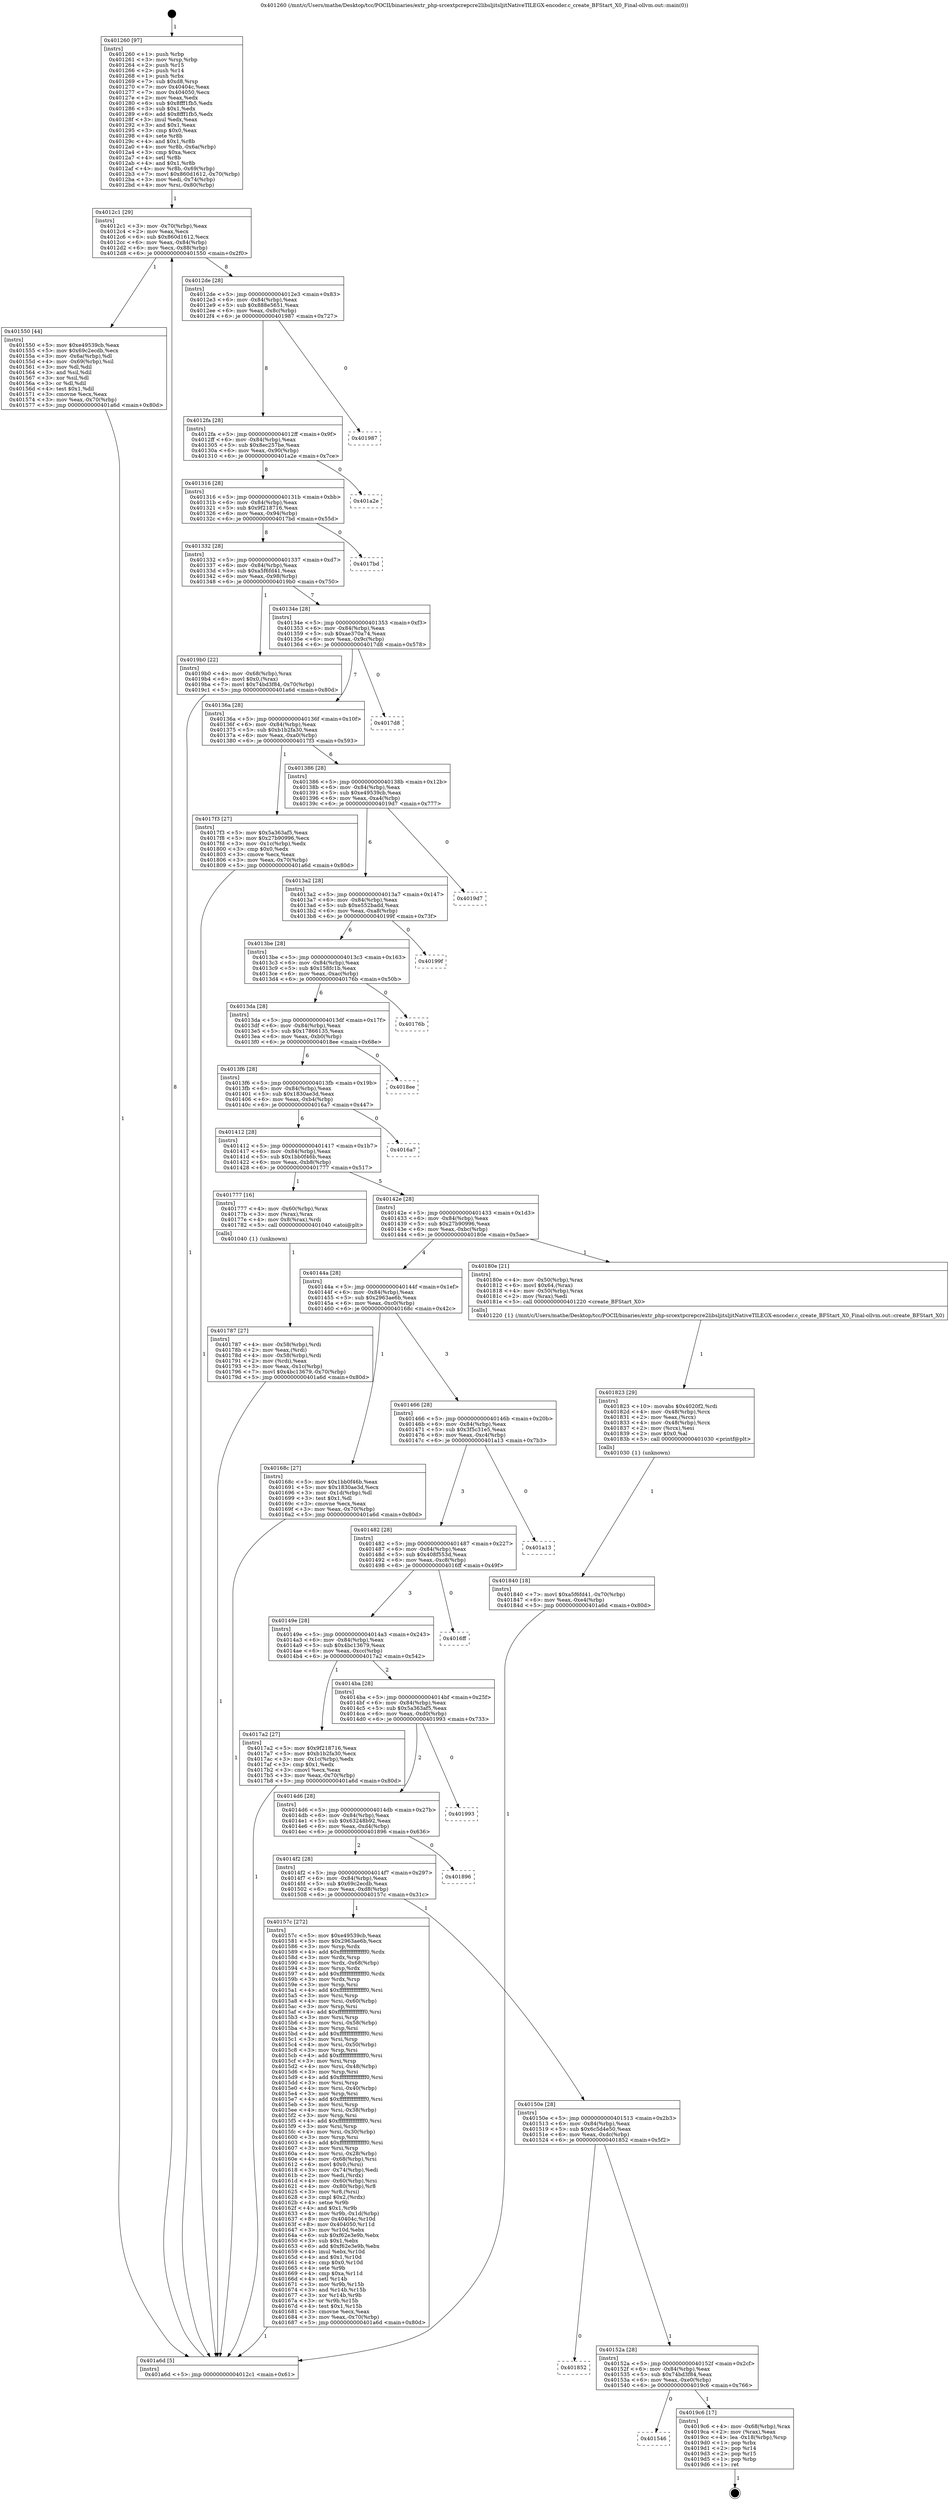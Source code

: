digraph "0x401260" {
  label = "0x401260 (/mnt/c/Users/mathe/Desktop/tcc/POCII/binaries/extr_php-srcextpcrepcre2libsljitsljitNativeTILEGX-encoder.c_create_BFStart_X0_Final-ollvm.out::main(0))"
  labelloc = "t"
  node[shape=record]

  Entry [label="",width=0.3,height=0.3,shape=circle,fillcolor=black,style=filled]
  "0x4012c1" [label="{
     0x4012c1 [29]\l
     | [instrs]\l
     &nbsp;&nbsp;0x4012c1 \<+3\>: mov -0x70(%rbp),%eax\l
     &nbsp;&nbsp;0x4012c4 \<+2\>: mov %eax,%ecx\l
     &nbsp;&nbsp;0x4012c6 \<+6\>: sub $0x860d1612,%ecx\l
     &nbsp;&nbsp;0x4012cc \<+6\>: mov %eax,-0x84(%rbp)\l
     &nbsp;&nbsp;0x4012d2 \<+6\>: mov %ecx,-0x88(%rbp)\l
     &nbsp;&nbsp;0x4012d8 \<+6\>: je 0000000000401550 \<main+0x2f0\>\l
  }"]
  "0x401550" [label="{
     0x401550 [44]\l
     | [instrs]\l
     &nbsp;&nbsp;0x401550 \<+5\>: mov $0xe49539cb,%eax\l
     &nbsp;&nbsp;0x401555 \<+5\>: mov $0x69c2ecdb,%ecx\l
     &nbsp;&nbsp;0x40155a \<+3\>: mov -0x6a(%rbp),%dl\l
     &nbsp;&nbsp;0x40155d \<+4\>: mov -0x69(%rbp),%sil\l
     &nbsp;&nbsp;0x401561 \<+3\>: mov %dl,%dil\l
     &nbsp;&nbsp;0x401564 \<+3\>: and %sil,%dil\l
     &nbsp;&nbsp;0x401567 \<+3\>: xor %sil,%dl\l
     &nbsp;&nbsp;0x40156a \<+3\>: or %dl,%dil\l
     &nbsp;&nbsp;0x40156d \<+4\>: test $0x1,%dil\l
     &nbsp;&nbsp;0x401571 \<+3\>: cmovne %ecx,%eax\l
     &nbsp;&nbsp;0x401574 \<+3\>: mov %eax,-0x70(%rbp)\l
     &nbsp;&nbsp;0x401577 \<+5\>: jmp 0000000000401a6d \<main+0x80d\>\l
  }"]
  "0x4012de" [label="{
     0x4012de [28]\l
     | [instrs]\l
     &nbsp;&nbsp;0x4012de \<+5\>: jmp 00000000004012e3 \<main+0x83\>\l
     &nbsp;&nbsp;0x4012e3 \<+6\>: mov -0x84(%rbp),%eax\l
     &nbsp;&nbsp;0x4012e9 \<+5\>: sub $0x888e5651,%eax\l
     &nbsp;&nbsp;0x4012ee \<+6\>: mov %eax,-0x8c(%rbp)\l
     &nbsp;&nbsp;0x4012f4 \<+6\>: je 0000000000401987 \<main+0x727\>\l
  }"]
  "0x401a6d" [label="{
     0x401a6d [5]\l
     | [instrs]\l
     &nbsp;&nbsp;0x401a6d \<+5\>: jmp 00000000004012c1 \<main+0x61\>\l
  }"]
  "0x401260" [label="{
     0x401260 [97]\l
     | [instrs]\l
     &nbsp;&nbsp;0x401260 \<+1\>: push %rbp\l
     &nbsp;&nbsp;0x401261 \<+3\>: mov %rsp,%rbp\l
     &nbsp;&nbsp;0x401264 \<+2\>: push %r15\l
     &nbsp;&nbsp;0x401266 \<+2\>: push %r14\l
     &nbsp;&nbsp;0x401268 \<+1\>: push %rbx\l
     &nbsp;&nbsp;0x401269 \<+7\>: sub $0xd8,%rsp\l
     &nbsp;&nbsp;0x401270 \<+7\>: mov 0x40404c,%eax\l
     &nbsp;&nbsp;0x401277 \<+7\>: mov 0x404050,%ecx\l
     &nbsp;&nbsp;0x40127e \<+2\>: mov %eax,%edx\l
     &nbsp;&nbsp;0x401280 \<+6\>: sub $0x8fff1fb5,%edx\l
     &nbsp;&nbsp;0x401286 \<+3\>: sub $0x1,%edx\l
     &nbsp;&nbsp;0x401289 \<+6\>: add $0x8fff1fb5,%edx\l
     &nbsp;&nbsp;0x40128f \<+3\>: imul %edx,%eax\l
     &nbsp;&nbsp;0x401292 \<+3\>: and $0x1,%eax\l
     &nbsp;&nbsp;0x401295 \<+3\>: cmp $0x0,%eax\l
     &nbsp;&nbsp;0x401298 \<+4\>: sete %r8b\l
     &nbsp;&nbsp;0x40129c \<+4\>: and $0x1,%r8b\l
     &nbsp;&nbsp;0x4012a0 \<+4\>: mov %r8b,-0x6a(%rbp)\l
     &nbsp;&nbsp;0x4012a4 \<+3\>: cmp $0xa,%ecx\l
     &nbsp;&nbsp;0x4012a7 \<+4\>: setl %r8b\l
     &nbsp;&nbsp;0x4012ab \<+4\>: and $0x1,%r8b\l
     &nbsp;&nbsp;0x4012af \<+4\>: mov %r8b,-0x69(%rbp)\l
     &nbsp;&nbsp;0x4012b3 \<+7\>: movl $0x860d1612,-0x70(%rbp)\l
     &nbsp;&nbsp;0x4012ba \<+3\>: mov %edi,-0x74(%rbp)\l
     &nbsp;&nbsp;0x4012bd \<+4\>: mov %rsi,-0x80(%rbp)\l
  }"]
  Exit [label="",width=0.3,height=0.3,shape=circle,fillcolor=black,style=filled,peripheries=2]
  "0x401987" [label="{
     0x401987\l
  }", style=dashed]
  "0x4012fa" [label="{
     0x4012fa [28]\l
     | [instrs]\l
     &nbsp;&nbsp;0x4012fa \<+5\>: jmp 00000000004012ff \<main+0x9f\>\l
     &nbsp;&nbsp;0x4012ff \<+6\>: mov -0x84(%rbp),%eax\l
     &nbsp;&nbsp;0x401305 \<+5\>: sub $0x8ec257be,%eax\l
     &nbsp;&nbsp;0x40130a \<+6\>: mov %eax,-0x90(%rbp)\l
     &nbsp;&nbsp;0x401310 \<+6\>: je 0000000000401a2e \<main+0x7ce\>\l
  }"]
  "0x401546" [label="{
     0x401546\l
  }", style=dashed]
  "0x401a2e" [label="{
     0x401a2e\l
  }", style=dashed]
  "0x401316" [label="{
     0x401316 [28]\l
     | [instrs]\l
     &nbsp;&nbsp;0x401316 \<+5\>: jmp 000000000040131b \<main+0xbb\>\l
     &nbsp;&nbsp;0x40131b \<+6\>: mov -0x84(%rbp),%eax\l
     &nbsp;&nbsp;0x401321 \<+5\>: sub $0x9f218716,%eax\l
     &nbsp;&nbsp;0x401326 \<+6\>: mov %eax,-0x94(%rbp)\l
     &nbsp;&nbsp;0x40132c \<+6\>: je 00000000004017bd \<main+0x55d\>\l
  }"]
  "0x4019c6" [label="{
     0x4019c6 [17]\l
     | [instrs]\l
     &nbsp;&nbsp;0x4019c6 \<+4\>: mov -0x68(%rbp),%rax\l
     &nbsp;&nbsp;0x4019ca \<+2\>: mov (%rax),%eax\l
     &nbsp;&nbsp;0x4019cc \<+4\>: lea -0x18(%rbp),%rsp\l
     &nbsp;&nbsp;0x4019d0 \<+1\>: pop %rbx\l
     &nbsp;&nbsp;0x4019d1 \<+2\>: pop %r14\l
     &nbsp;&nbsp;0x4019d3 \<+2\>: pop %r15\l
     &nbsp;&nbsp;0x4019d5 \<+1\>: pop %rbp\l
     &nbsp;&nbsp;0x4019d6 \<+1\>: ret\l
  }"]
  "0x4017bd" [label="{
     0x4017bd\l
  }", style=dashed]
  "0x401332" [label="{
     0x401332 [28]\l
     | [instrs]\l
     &nbsp;&nbsp;0x401332 \<+5\>: jmp 0000000000401337 \<main+0xd7\>\l
     &nbsp;&nbsp;0x401337 \<+6\>: mov -0x84(%rbp),%eax\l
     &nbsp;&nbsp;0x40133d \<+5\>: sub $0xa5f6fd41,%eax\l
     &nbsp;&nbsp;0x401342 \<+6\>: mov %eax,-0x98(%rbp)\l
     &nbsp;&nbsp;0x401348 \<+6\>: je 00000000004019b0 \<main+0x750\>\l
  }"]
  "0x40152a" [label="{
     0x40152a [28]\l
     | [instrs]\l
     &nbsp;&nbsp;0x40152a \<+5\>: jmp 000000000040152f \<main+0x2cf\>\l
     &nbsp;&nbsp;0x40152f \<+6\>: mov -0x84(%rbp),%eax\l
     &nbsp;&nbsp;0x401535 \<+5\>: sub $0x74bd3f84,%eax\l
     &nbsp;&nbsp;0x40153a \<+6\>: mov %eax,-0xe0(%rbp)\l
     &nbsp;&nbsp;0x401540 \<+6\>: je 00000000004019c6 \<main+0x766\>\l
  }"]
  "0x4019b0" [label="{
     0x4019b0 [22]\l
     | [instrs]\l
     &nbsp;&nbsp;0x4019b0 \<+4\>: mov -0x68(%rbp),%rax\l
     &nbsp;&nbsp;0x4019b4 \<+6\>: movl $0x0,(%rax)\l
     &nbsp;&nbsp;0x4019ba \<+7\>: movl $0x74bd3f84,-0x70(%rbp)\l
     &nbsp;&nbsp;0x4019c1 \<+5\>: jmp 0000000000401a6d \<main+0x80d\>\l
  }"]
  "0x40134e" [label="{
     0x40134e [28]\l
     | [instrs]\l
     &nbsp;&nbsp;0x40134e \<+5\>: jmp 0000000000401353 \<main+0xf3\>\l
     &nbsp;&nbsp;0x401353 \<+6\>: mov -0x84(%rbp),%eax\l
     &nbsp;&nbsp;0x401359 \<+5\>: sub $0xae370a74,%eax\l
     &nbsp;&nbsp;0x40135e \<+6\>: mov %eax,-0x9c(%rbp)\l
     &nbsp;&nbsp;0x401364 \<+6\>: je 00000000004017d8 \<main+0x578\>\l
  }"]
  "0x401852" [label="{
     0x401852\l
  }", style=dashed]
  "0x4017d8" [label="{
     0x4017d8\l
  }", style=dashed]
  "0x40136a" [label="{
     0x40136a [28]\l
     | [instrs]\l
     &nbsp;&nbsp;0x40136a \<+5\>: jmp 000000000040136f \<main+0x10f\>\l
     &nbsp;&nbsp;0x40136f \<+6\>: mov -0x84(%rbp),%eax\l
     &nbsp;&nbsp;0x401375 \<+5\>: sub $0xb1b2fa30,%eax\l
     &nbsp;&nbsp;0x40137a \<+6\>: mov %eax,-0xa0(%rbp)\l
     &nbsp;&nbsp;0x401380 \<+6\>: je 00000000004017f3 \<main+0x593\>\l
  }"]
  "0x401840" [label="{
     0x401840 [18]\l
     | [instrs]\l
     &nbsp;&nbsp;0x401840 \<+7\>: movl $0xa5f6fd41,-0x70(%rbp)\l
     &nbsp;&nbsp;0x401847 \<+6\>: mov %eax,-0xe4(%rbp)\l
     &nbsp;&nbsp;0x40184d \<+5\>: jmp 0000000000401a6d \<main+0x80d\>\l
  }"]
  "0x4017f3" [label="{
     0x4017f3 [27]\l
     | [instrs]\l
     &nbsp;&nbsp;0x4017f3 \<+5\>: mov $0x5a363af5,%eax\l
     &nbsp;&nbsp;0x4017f8 \<+5\>: mov $0x27b90996,%ecx\l
     &nbsp;&nbsp;0x4017fd \<+3\>: mov -0x1c(%rbp),%edx\l
     &nbsp;&nbsp;0x401800 \<+3\>: cmp $0x0,%edx\l
     &nbsp;&nbsp;0x401803 \<+3\>: cmove %ecx,%eax\l
     &nbsp;&nbsp;0x401806 \<+3\>: mov %eax,-0x70(%rbp)\l
     &nbsp;&nbsp;0x401809 \<+5\>: jmp 0000000000401a6d \<main+0x80d\>\l
  }"]
  "0x401386" [label="{
     0x401386 [28]\l
     | [instrs]\l
     &nbsp;&nbsp;0x401386 \<+5\>: jmp 000000000040138b \<main+0x12b\>\l
     &nbsp;&nbsp;0x40138b \<+6\>: mov -0x84(%rbp),%eax\l
     &nbsp;&nbsp;0x401391 \<+5\>: sub $0xe49539cb,%eax\l
     &nbsp;&nbsp;0x401396 \<+6\>: mov %eax,-0xa4(%rbp)\l
     &nbsp;&nbsp;0x40139c \<+6\>: je 00000000004019d7 \<main+0x777\>\l
  }"]
  "0x401823" [label="{
     0x401823 [29]\l
     | [instrs]\l
     &nbsp;&nbsp;0x401823 \<+10\>: movabs $0x4020f2,%rdi\l
     &nbsp;&nbsp;0x40182d \<+4\>: mov -0x48(%rbp),%rcx\l
     &nbsp;&nbsp;0x401831 \<+2\>: mov %eax,(%rcx)\l
     &nbsp;&nbsp;0x401833 \<+4\>: mov -0x48(%rbp),%rcx\l
     &nbsp;&nbsp;0x401837 \<+2\>: mov (%rcx),%esi\l
     &nbsp;&nbsp;0x401839 \<+2\>: mov $0x0,%al\l
     &nbsp;&nbsp;0x40183b \<+5\>: call 0000000000401030 \<printf@plt\>\l
     | [calls]\l
     &nbsp;&nbsp;0x401030 \{1\} (unknown)\l
  }"]
  "0x4019d7" [label="{
     0x4019d7\l
  }", style=dashed]
  "0x4013a2" [label="{
     0x4013a2 [28]\l
     | [instrs]\l
     &nbsp;&nbsp;0x4013a2 \<+5\>: jmp 00000000004013a7 \<main+0x147\>\l
     &nbsp;&nbsp;0x4013a7 \<+6\>: mov -0x84(%rbp),%eax\l
     &nbsp;&nbsp;0x4013ad \<+5\>: sub $0xe552badd,%eax\l
     &nbsp;&nbsp;0x4013b2 \<+6\>: mov %eax,-0xa8(%rbp)\l
     &nbsp;&nbsp;0x4013b8 \<+6\>: je 000000000040199f \<main+0x73f\>\l
  }"]
  "0x401787" [label="{
     0x401787 [27]\l
     | [instrs]\l
     &nbsp;&nbsp;0x401787 \<+4\>: mov -0x58(%rbp),%rdi\l
     &nbsp;&nbsp;0x40178b \<+2\>: mov %eax,(%rdi)\l
     &nbsp;&nbsp;0x40178d \<+4\>: mov -0x58(%rbp),%rdi\l
     &nbsp;&nbsp;0x401791 \<+2\>: mov (%rdi),%eax\l
     &nbsp;&nbsp;0x401793 \<+3\>: mov %eax,-0x1c(%rbp)\l
     &nbsp;&nbsp;0x401796 \<+7\>: movl $0x4bc13679,-0x70(%rbp)\l
     &nbsp;&nbsp;0x40179d \<+5\>: jmp 0000000000401a6d \<main+0x80d\>\l
  }"]
  "0x40199f" [label="{
     0x40199f\l
  }", style=dashed]
  "0x4013be" [label="{
     0x4013be [28]\l
     | [instrs]\l
     &nbsp;&nbsp;0x4013be \<+5\>: jmp 00000000004013c3 \<main+0x163\>\l
     &nbsp;&nbsp;0x4013c3 \<+6\>: mov -0x84(%rbp),%eax\l
     &nbsp;&nbsp;0x4013c9 \<+5\>: sub $0x158fc1b,%eax\l
     &nbsp;&nbsp;0x4013ce \<+6\>: mov %eax,-0xac(%rbp)\l
     &nbsp;&nbsp;0x4013d4 \<+6\>: je 000000000040176b \<main+0x50b\>\l
  }"]
  "0x40150e" [label="{
     0x40150e [28]\l
     | [instrs]\l
     &nbsp;&nbsp;0x40150e \<+5\>: jmp 0000000000401513 \<main+0x2b3\>\l
     &nbsp;&nbsp;0x401513 \<+6\>: mov -0x84(%rbp),%eax\l
     &nbsp;&nbsp;0x401519 \<+5\>: sub $0x6c5d4e50,%eax\l
     &nbsp;&nbsp;0x40151e \<+6\>: mov %eax,-0xdc(%rbp)\l
     &nbsp;&nbsp;0x401524 \<+6\>: je 0000000000401852 \<main+0x5f2\>\l
  }"]
  "0x40176b" [label="{
     0x40176b\l
  }", style=dashed]
  "0x4013da" [label="{
     0x4013da [28]\l
     | [instrs]\l
     &nbsp;&nbsp;0x4013da \<+5\>: jmp 00000000004013df \<main+0x17f\>\l
     &nbsp;&nbsp;0x4013df \<+6\>: mov -0x84(%rbp),%eax\l
     &nbsp;&nbsp;0x4013e5 \<+5\>: sub $0x17866135,%eax\l
     &nbsp;&nbsp;0x4013ea \<+6\>: mov %eax,-0xb0(%rbp)\l
     &nbsp;&nbsp;0x4013f0 \<+6\>: je 00000000004018ee \<main+0x68e\>\l
  }"]
  "0x40157c" [label="{
     0x40157c [272]\l
     | [instrs]\l
     &nbsp;&nbsp;0x40157c \<+5\>: mov $0xe49539cb,%eax\l
     &nbsp;&nbsp;0x401581 \<+5\>: mov $0x2963ae6b,%ecx\l
     &nbsp;&nbsp;0x401586 \<+3\>: mov %rsp,%rdx\l
     &nbsp;&nbsp;0x401589 \<+4\>: add $0xfffffffffffffff0,%rdx\l
     &nbsp;&nbsp;0x40158d \<+3\>: mov %rdx,%rsp\l
     &nbsp;&nbsp;0x401590 \<+4\>: mov %rdx,-0x68(%rbp)\l
     &nbsp;&nbsp;0x401594 \<+3\>: mov %rsp,%rdx\l
     &nbsp;&nbsp;0x401597 \<+4\>: add $0xfffffffffffffff0,%rdx\l
     &nbsp;&nbsp;0x40159b \<+3\>: mov %rdx,%rsp\l
     &nbsp;&nbsp;0x40159e \<+3\>: mov %rsp,%rsi\l
     &nbsp;&nbsp;0x4015a1 \<+4\>: add $0xfffffffffffffff0,%rsi\l
     &nbsp;&nbsp;0x4015a5 \<+3\>: mov %rsi,%rsp\l
     &nbsp;&nbsp;0x4015a8 \<+4\>: mov %rsi,-0x60(%rbp)\l
     &nbsp;&nbsp;0x4015ac \<+3\>: mov %rsp,%rsi\l
     &nbsp;&nbsp;0x4015af \<+4\>: add $0xfffffffffffffff0,%rsi\l
     &nbsp;&nbsp;0x4015b3 \<+3\>: mov %rsi,%rsp\l
     &nbsp;&nbsp;0x4015b6 \<+4\>: mov %rsi,-0x58(%rbp)\l
     &nbsp;&nbsp;0x4015ba \<+3\>: mov %rsp,%rsi\l
     &nbsp;&nbsp;0x4015bd \<+4\>: add $0xfffffffffffffff0,%rsi\l
     &nbsp;&nbsp;0x4015c1 \<+3\>: mov %rsi,%rsp\l
     &nbsp;&nbsp;0x4015c4 \<+4\>: mov %rsi,-0x50(%rbp)\l
     &nbsp;&nbsp;0x4015c8 \<+3\>: mov %rsp,%rsi\l
     &nbsp;&nbsp;0x4015cb \<+4\>: add $0xfffffffffffffff0,%rsi\l
     &nbsp;&nbsp;0x4015cf \<+3\>: mov %rsi,%rsp\l
     &nbsp;&nbsp;0x4015d2 \<+4\>: mov %rsi,-0x48(%rbp)\l
     &nbsp;&nbsp;0x4015d6 \<+3\>: mov %rsp,%rsi\l
     &nbsp;&nbsp;0x4015d9 \<+4\>: add $0xfffffffffffffff0,%rsi\l
     &nbsp;&nbsp;0x4015dd \<+3\>: mov %rsi,%rsp\l
     &nbsp;&nbsp;0x4015e0 \<+4\>: mov %rsi,-0x40(%rbp)\l
     &nbsp;&nbsp;0x4015e4 \<+3\>: mov %rsp,%rsi\l
     &nbsp;&nbsp;0x4015e7 \<+4\>: add $0xfffffffffffffff0,%rsi\l
     &nbsp;&nbsp;0x4015eb \<+3\>: mov %rsi,%rsp\l
     &nbsp;&nbsp;0x4015ee \<+4\>: mov %rsi,-0x38(%rbp)\l
     &nbsp;&nbsp;0x4015f2 \<+3\>: mov %rsp,%rsi\l
     &nbsp;&nbsp;0x4015f5 \<+4\>: add $0xfffffffffffffff0,%rsi\l
     &nbsp;&nbsp;0x4015f9 \<+3\>: mov %rsi,%rsp\l
     &nbsp;&nbsp;0x4015fc \<+4\>: mov %rsi,-0x30(%rbp)\l
     &nbsp;&nbsp;0x401600 \<+3\>: mov %rsp,%rsi\l
     &nbsp;&nbsp;0x401603 \<+4\>: add $0xfffffffffffffff0,%rsi\l
     &nbsp;&nbsp;0x401607 \<+3\>: mov %rsi,%rsp\l
     &nbsp;&nbsp;0x40160a \<+4\>: mov %rsi,-0x28(%rbp)\l
     &nbsp;&nbsp;0x40160e \<+4\>: mov -0x68(%rbp),%rsi\l
     &nbsp;&nbsp;0x401612 \<+6\>: movl $0x0,(%rsi)\l
     &nbsp;&nbsp;0x401618 \<+3\>: mov -0x74(%rbp),%edi\l
     &nbsp;&nbsp;0x40161b \<+2\>: mov %edi,(%rdx)\l
     &nbsp;&nbsp;0x40161d \<+4\>: mov -0x60(%rbp),%rsi\l
     &nbsp;&nbsp;0x401621 \<+4\>: mov -0x80(%rbp),%r8\l
     &nbsp;&nbsp;0x401625 \<+3\>: mov %r8,(%rsi)\l
     &nbsp;&nbsp;0x401628 \<+3\>: cmpl $0x2,(%rdx)\l
     &nbsp;&nbsp;0x40162b \<+4\>: setne %r9b\l
     &nbsp;&nbsp;0x40162f \<+4\>: and $0x1,%r9b\l
     &nbsp;&nbsp;0x401633 \<+4\>: mov %r9b,-0x1d(%rbp)\l
     &nbsp;&nbsp;0x401637 \<+8\>: mov 0x40404c,%r10d\l
     &nbsp;&nbsp;0x40163f \<+8\>: mov 0x404050,%r11d\l
     &nbsp;&nbsp;0x401647 \<+3\>: mov %r10d,%ebx\l
     &nbsp;&nbsp;0x40164a \<+6\>: sub $0xf62e3e9b,%ebx\l
     &nbsp;&nbsp;0x401650 \<+3\>: sub $0x1,%ebx\l
     &nbsp;&nbsp;0x401653 \<+6\>: add $0xf62e3e9b,%ebx\l
     &nbsp;&nbsp;0x401659 \<+4\>: imul %ebx,%r10d\l
     &nbsp;&nbsp;0x40165d \<+4\>: and $0x1,%r10d\l
     &nbsp;&nbsp;0x401661 \<+4\>: cmp $0x0,%r10d\l
     &nbsp;&nbsp;0x401665 \<+4\>: sete %r9b\l
     &nbsp;&nbsp;0x401669 \<+4\>: cmp $0xa,%r11d\l
     &nbsp;&nbsp;0x40166d \<+4\>: setl %r14b\l
     &nbsp;&nbsp;0x401671 \<+3\>: mov %r9b,%r15b\l
     &nbsp;&nbsp;0x401674 \<+3\>: and %r14b,%r15b\l
     &nbsp;&nbsp;0x401677 \<+3\>: xor %r14b,%r9b\l
     &nbsp;&nbsp;0x40167a \<+3\>: or %r9b,%r15b\l
     &nbsp;&nbsp;0x40167d \<+4\>: test $0x1,%r15b\l
     &nbsp;&nbsp;0x401681 \<+3\>: cmovne %ecx,%eax\l
     &nbsp;&nbsp;0x401684 \<+3\>: mov %eax,-0x70(%rbp)\l
     &nbsp;&nbsp;0x401687 \<+5\>: jmp 0000000000401a6d \<main+0x80d\>\l
  }"]
  "0x4018ee" [label="{
     0x4018ee\l
  }", style=dashed]
  "0x4013f6" [label="{
     0x4013f6 [28]\l
     | [instrs]\l
     &nbsp;&nbsp;0x4013f6 \<+5\>: jmp 00000000004013fb \<main+0x19b\>\l
     &nbsp;&nbsp;0x4013fb \<+6\>: mov -0x84(%rbp),%eax\l
     &nbsp;&nbsp;0x401401 \<+5\>: sub $0x1830ae3d,%eax\l
     &nbsp;&nbsp;0x401406 \<+6\>: mov %eax,-0xb4(%rbp)\l
     &nbsp;&nbsp;0x40140c \<+6\>: je 00000000004016a7 \<main+0x447\>\l
  }"]
  "0x4014f2" [label="{
     0x4014f2 [28]\l
     | [instrs]\l
     &nbsp;&nbsp;0x4014f2 \<+5\>: jmp 00000000004014f7 \<main+0x297\>\l
     &nbsp;&nbsp;0x4014f7 \<+6\>: mov -0x84(%rbp),%eax\l
     &nbsp;&nbsp;0x4014fd \<+5\>: sub $0x69c2ecdb,%eax\l
     &nbsp;&nbsp;0x401502 \<+6\>: mov %eax,-0xd8(%rbp)\l
     &nbsp;&nbsp;0x401508 \<+6\>: je 000000000040157c \<main+0x31c\>\l
  }"]
  "0x4016a7" [label="{
     0x4016a7\l
  }", style=dashed]
  "0x401412" [label="{
     0x401412 [28]\l
     | [instrs]\l
     &nbsp;&nbsp;0x401412 \<+5\>: jmp 0000000000401417 \<main+0x1b7\>\l
     &nbsp;&nbsp;0x401417 \<+6\>: mov -0x84(%rbp),%eax\l
     &nbsp;&nbsp;0x40141d \<+5\>: sub $0x1bb0f46b,%eax\l
     &nbsp;&nbsp;0x401422 \<+6\>: mov %eax,-0xb8(%rbp)\l
     &nbsp;&nbsp;0x401428 \<+6\>: je 0000000000401777 \<main+0x517\>\l
  }"]
  "0x401896" [label="{
     0x401896\l
  }", style=dashed]
  "0x401777" [label="{
     0x401777 [16]\l
     | [instrs]\l
     &nbsp;&nbsp;0x401777 \<+4\>: mov -0x60(%rbp),%rax\l
     &nbsp;&nbsp;0x40177b \<+3\>: mov (%rax),%rax\l
     &nbsp;&nbsp;0x40177e \<+4\>: mov 0x8(%rax),%rdi\l
     &nbsp;&nbsp;0x401782 \<+5\>: call 0000000000401040 \<atoi@plt\>\l
     | [calls]\l
     &nbsp;&nbsp;0x401040 \{1\} (unknown)\l
  }"]
  "0x40142e" [label="{
     0x40142e [28]\l
     | [instrs]\l
     &nbsp;&nbsp;0x40142e \<+5\>: jmp 0000000000401433 \<main+0x1d3\>\l
     &nbsp;&nbsp;0x401433 \<+6\>: mov -0x84(%rbp),%eax\l
     &nbsp;&nbsp;0x401439 \<+5\>: sub $0x27b90996,%eax\l
     &nbsp;&nbsp;0x40143e \<+6\>: mov %eax,-0xbc(%rbp)\l
     &nbsp;&nbsp;0x401444 \<+6\>: je 000000000040180e \<main+0x5ae\>\l
  }"]
  "0x4014d6" [label="{
     0x4014d6 [28]\l
     | [instrs]\l
     &nbsp;&nbsp;0x4014d6 \<+5\>: jmp 00000000004014db \<main+0x27b\>\l
     &nbsp;&nbsp;0x4014db \<+6\>: mov -0x84(%rbp),%eax\l
     &nbsp;&nbsp;0x4014e1 \<+5\>: sub $0x63248b92,%eax\l
     &nbsp;&nbsp;0x4014e6 \<+6\>: mov %eax,-0xd4(%rbp)\l
     &nbsp;&nbsp;0x4014ec \<+6\>: je 0000000000401896 \<main+0x636\>\l
  }"]
  "0x40180e" [label="{
     0x40180e [21]\l
     | [instrs]\l
     &nbsp;&nbsp;0x40180e \<+4\>: mov -0x50(%rbp),%rax\l
     &nbsp;&nbsp;0x401812 \<+6\>: movl $0x64,(%rax)\l
     &nbsp;&nbsp;0x401818 \<+4\>: mov -0x50(%rbp),%rax\l
     &nbsp;&nbsp;0x40181c \<+2\>: mov (%rax),%edi\l
     &nbsp;&nbsp;0x40181e \<+5\>: call 0000000000401220 \<create_BFStart_X0\>\l
     | [calls]\l
     &nbsp;&nbsp;0x401220 \{1\} (/mnt/c/Users/mathe/Desktop/tcc/POCII/binaries/extr_php-srcextpcrepcre2libsljitsljitNativeTILEGX-encoder.c_create_BFStart_X0_Final-ollvm.out::create_BFStart_X0)\l
  }"]
  "0x40144a" [label="{
     0x40144a [28]\l
     | [instrs]\l
     &nbsp;&nbsp;0x40144a \<+5\>: jmp 000000000040144f \<main+0x1ef\>\l
     &nbsp;&nbsp;0x40144f \<+6\>: mov -0x84(%rbp),%eax\l
     &nbsp;&nbsp;0x401455 \<+5\>: sub $0x2963ae6b,%eax\l
     &nbsp;&nbsp;0x40145a \<+6\>: mov %eax,-0xc0(%rbp)\l
     &nbsp;&nbsp;0x401460 \<+6\>: je 000000000040168c \<main+0x42c\>\l
  }"]
  "0x401993" [label="{
     0x401993\l
  }", style=dashed]
  "0x40168c" [label="{
     0x40168c [27]\l
     | [instrs]\l
     &nbsp;&nbsp;0x40168c \<+5\>: mov $0x1bb0f46b,%eax\l
     &nbsp;&nbsp;0x401691 \<+5\>: mov $0x1830ae3d,%ecx\l
     &nbsp;&nbsp;0x401696 \<+3\>: mov -0x1d(%rbp),%dl\l
     &nbsp;&nbsp;0x401699 \<+3\>: test $0x1,%dl\l
     &nbsp;&nbsp;0x40169c \<+3\>: cmovne %ecx,%eax\l
     &nbsp;&nbsp;0x40169f \<+3\>: mov %eax,-0x70(%rbp)\l
     &nbsp;&nbsp;0x4016a2 \<+5\>: jmp 0000000000401a6d \<main+0x80d\>\l
  }"]
  "0x401466" [label="{
     0x401466 [28]\l
     | [instrs]\l
     &nbsp;&nbsp;0x401466 \<+5\>: jmp 000000000040146b \<main+0x20b\>\l
     &nbsp;&nbsp;0x40146b \<+6\>: mov -0x84(%rbp),%eax\l
     &nbsp;&nbsp;0x401471 \<+5\>: sub $0x3f5c31e5,%eax\l
     &nbsp;&nbsp;0x401476 \<+6\>: mov %eax,-0xc4(%rbp)\l
     &nbsp;&nbsp;0x40147c \<+6\>: je 0000000000401a13 \<main+0x7b3\>\l
  }"]
  "0x4014ba" [label="{
     0x4014ba [28]\l
     | [instrs]\l
     &nbsp;&nbsp;0x4014ba \<+5\>: jmp 00000000004014bf \<main+0x25f\>\l
     &nbsp;&nbsp;0x4014bf \<+6\>: mov -0x84(%rbp),%eax\l
     &nbsp;&nbsp;0x4014c5 \<+5\>: sub $0x5a363af5,%eax\l
     &nbsp;&nbsp;0x4014ca \<+6\>: mov %eax,-0xd0(%rbp)\l
     &nbsp;&nbsp;0x4014d0 \<+6\>: je 0000000000401993 \<main+0x733\>\l
  }"]
  "0x401a13" [label="{
     0x401a13\l
  }", style=dashed]
  "0x401482" [label="{
     0x401482 [28]\l
     | [instrs]\l
     &nbsp;&nbsp;0x401482 \<+5\>: jmp 0000000000401487 \<main+0x227\>\l
     &nbsp;&nbsp;0x401487 \<+6\>: mov -0x84(%rbp),%eax\l
     &nbsp;&nbsp;0x40148d \<+5\>: sub $0x408f553d,%eax\l
     &nbsp;&nbsp;0x401492 \<+6\>: mov %eax,-0xc8(%rbp)\l
     &nbsp;&nbsp;0x401498 \<+6\>: je 00000000004016ff \<main+0x49f\>\l
  }"]
  "0x4017a2" [label="{
     0x4017a2 [27]\l
     | [instrs]\l
     &nbsp;&nbsp;0x4017a2 \<+5\>: mov $0x9f218716,%eax\l
     &nbsp;&nbsp;0x4017a7 \<+5\>: mov $0xb1b2fa30,%ecx\l
     &nbsp;&nbsp;0x4017ac \<+3\>: mov -0x1c(%rbp),%edx\l
     &nbsp;&nbsp;0x4017af \<+3\>: cmp $0x1,%edx\l
     &nbsp;&nbsp;0x4017b2 \<+3\>: cmovl %ecx,%eax\l
     &nbsp;&nbsp;0x4017b5 \<+3\>: mov %eax,-0x70(%rbp)\l
     &nbsp;&nbsp;0x4017b8 \<+5\>: jmp 0000000000401a6d \<main+0x80d\>\l
  }"]
  "0x4016ff" [label="{
     0x4016ff\l
  }", style=dashed]
  "0x40149e" [label="{
     0x40149e [28]\l
     | [instrs]\l
     &nbsp;&nbsp;0x40149e \<+5\>: jmp 00000000004014a3 \<main+0x243\>\l
     &nbsp;&nbsp;0x4014a3 \<+6\>: mov -0x84(%rbp),%eax\l
     &nbsp;&nbsp;0x4014a9 \<+5\>: sub $0x4bc13679,%eax\l
     &nbsp;&nbsp;0x4014ae \<+6\>: mov %eax,-0xcc(%rbp)\l
     &nbsp;&nbsp;0x4014b4 \<+6\>: je 00000000004017a2 \<main+0x542\>\l
  }"]
  Entry -> "0x401260" [label=" 1"]
  "0x4012c1" -> "0x401550" [label=" 1"]
  "0x4012c1" -> "0x4012de" [label=" 8"]
  "0x401550" -> "0x401a6d" [label=" 1"]
  "0x401260" -> "0x4012c1" [label=" 1"]
  "0x401a6d" -> "0x4012c1" [label=" 8"]
  "0x4019c6" -> Exit [label=" 1"]
  "0x4012de" -> "0x401987" [label=" 0"]
  "0x4012de" -> "0x4012fa" [label=" 8"]
  "0x40152a" -> "0x401546" [label=" 0"]
  "0x4012fa" -> "0x401a2e" [label=" 0"]
  "0x4012fa" -> "0x401316" [label=" 8"]
  "0x40152a" -> "0x4019c6" [label=" 1"]
  "0x401316" -> "0x4017bd" [label=" 0"]
  "0x401316" -> "0x401332" [label=" 8"]
  "0x40150e" -> "0x40152a" [label=" 1"]
  "0x401332" -> "0x4019b0" [label=" 1"]
  "0x401332" -> "0x40134e" [label=" 7"]
  "0x40150e" -> "0x401852" [label=" 0"]
  "0x40134e" -> "0x4017d8" [label=" 0"]
  "0x40134e" -> "0x40136a" [label=" 7"]
  "0x4019b0" -> "0x401a6d" [label=" 1"]
  "0x40136a" -> "0x4017f3" [label=" 1"]
  "0x40136a" -> "0x401386" [label=" 6"]
  "0x401840" -> "0x401a6d" [label=" 1"]
  "0x401386" -> "0x4019d7" [label=" 0"]
  "0x401386" -> "0x4013a2" [label=" 6"]
  "0x401823" -> "0x401840" [label=" 1"]
  "0x4013a2" -> "0x40199f" [label=" 0"]
  "0x4013a2" -> "0x4013be" [label=" 6"]
  "0x40180e" -> "0x401823" [label=" 1"]
  "0x4013be" -> "0x40176b" [label=" 0"]
  "0x4013be" -> "0x4013da" [label=" 6"]
  "0x4017a2" -> "0x401a6d" [label=" 1"]
  "0x4013da" -> "0x4018ee" [label=" 0"]
  "0x4013da" -> "0x4013f6" [label=" 6"]
  "0x401787" -> "0x401a6d" [label=" 1"]
  "0x4013f6" -> "0x4016a7" [label=" 0"]
  "0x4013f6" -> "0x401412" [label=" 6"]
  "0x40168c" -> "0x401a6d" [label=" 1"]
  "0x401412" -> "0x401777" [label=" 1"]
  "0x401412" -> "0x40142e" [label=" 5"]
  "0x40157c" -> "0x401a6d" [label=" 1"]
  "0x40142e" -> "0x40180e" [label=" 1"]
  "0x40142e" -> "0x40144a" [label=" 4"]
  "0x4014f2" -> "0x40150e" [label=" 1"]
  "0x40144a" -> "0x40168c" [label=" 1"]
  "0x40144a" -> "0x401466" [label=" 3"]
  "0x4014f2" -> "0x40157c" [label=" 1"]
  "0x401466" -> "0x401a13" [label=" 0"]
  "0x401466" -> "0x401482" [label=" 3"]
  "0x4014d6" -> "0x4014f2" [label=" 2"]
  "0x401482" -> "0x4016ff" [label=" 0"]
  "0x401482" -> "0x40149e" [label=" 3"]
  "0x4014d6" -> "0x401896" [label=" 0"]
  "0x40149e" -> "0x4017a2" [label=" 1"]
  "0x40149e" -> "0x4014ba" [label=" 2"]
  "0x401777" -> "0x401787" [label=" 1"]
  "0x4014ba" -> "0x401993" [label=" 0"]
  "0x4014ba" -> "0x4014d6" [label=" 2"]
  "0x4017f3" -> "0x401a6d" [label=" 1"]
}
